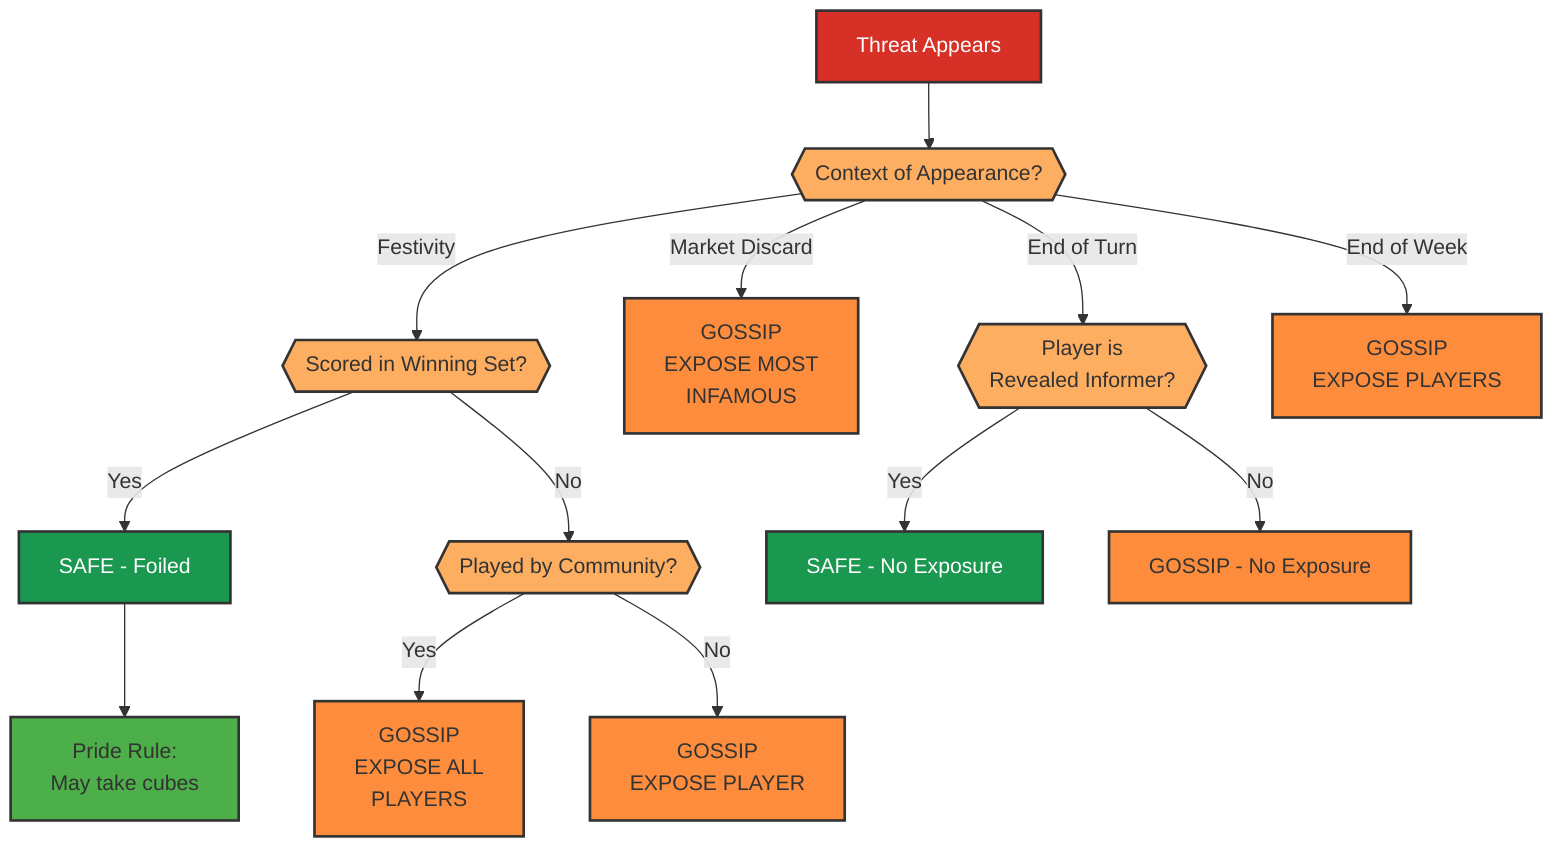 flowchart TD
    ThreatAppears["Threat Appears"]
    
    ThreatAppears --> Context{{"Context of Appearance?"}}
    
    Context -->|Festivity| InWinningSet{{"Scored in Winning Set?"}}
    Context -->|Market Discard| ExposeInfamous["GOSSIP<br/>EXPOSE MOST<br/>INFAMOUS"]
    Context -->|End of Turn| RevealedInformer{{"Player is<br/>Revealed Informer?"}}
    Context -->|End of Week| ExposeAllPlayers["GOSSIP<br/>EXPOSE PLAYERS"]
    
    InWinningSet -->|Yes| SafeFoiled["SAFE - Foiled"]
    InWinningSet -->|No| PlayedByCommunity{{"Played by Community?"}}
    
    RevealedInformer -->|Yes| SafeNoExposure["SAFE - No Exposure"]
    RevealedInformer -->|No| GossipNoExposure["GOSSIP - No Exposure"]
    
    PlayedByCommunity -->|Yes| ExposeAll["GOSSIP<br/>EXPOSE ALL<br/>PLAYERS"]
    PlayedByCommunity -->|No| ExposePlayer["GOSSIP<br/>EXPOSE PLAYER"]
    
    SafeFoiled --> PrideRule["Pride Rule:<br/>May take cubes"]
    
    %% Styling
    classDef threat fill:#d73027,stroke:#333,stroke-width:2px,color:#fff
    classDef decision fill:#fdae61,stroke:#333,stroke-width:2px
    classDef safe fill:#1a9850,stroke:#333,stroke-width:2px,color:#fff
    classDef gossip fill:#fd8d3c,stroke:#333,stroke-width:2px
    classDef pride fill:#4daf4a,stroke:#333,stroke-width:2px
    
    class ThreatAppears threat
    class Context,InWinningSet,PlayedByCommunity,RevealedInformer decision
    class SafeFoiled,SafeNoExposure safe
    class ExposeInfamous,ExposeAllPlayers,GossipNoExposure,ExposeAll,ExposePlayer gossip
    class PrideRule pride